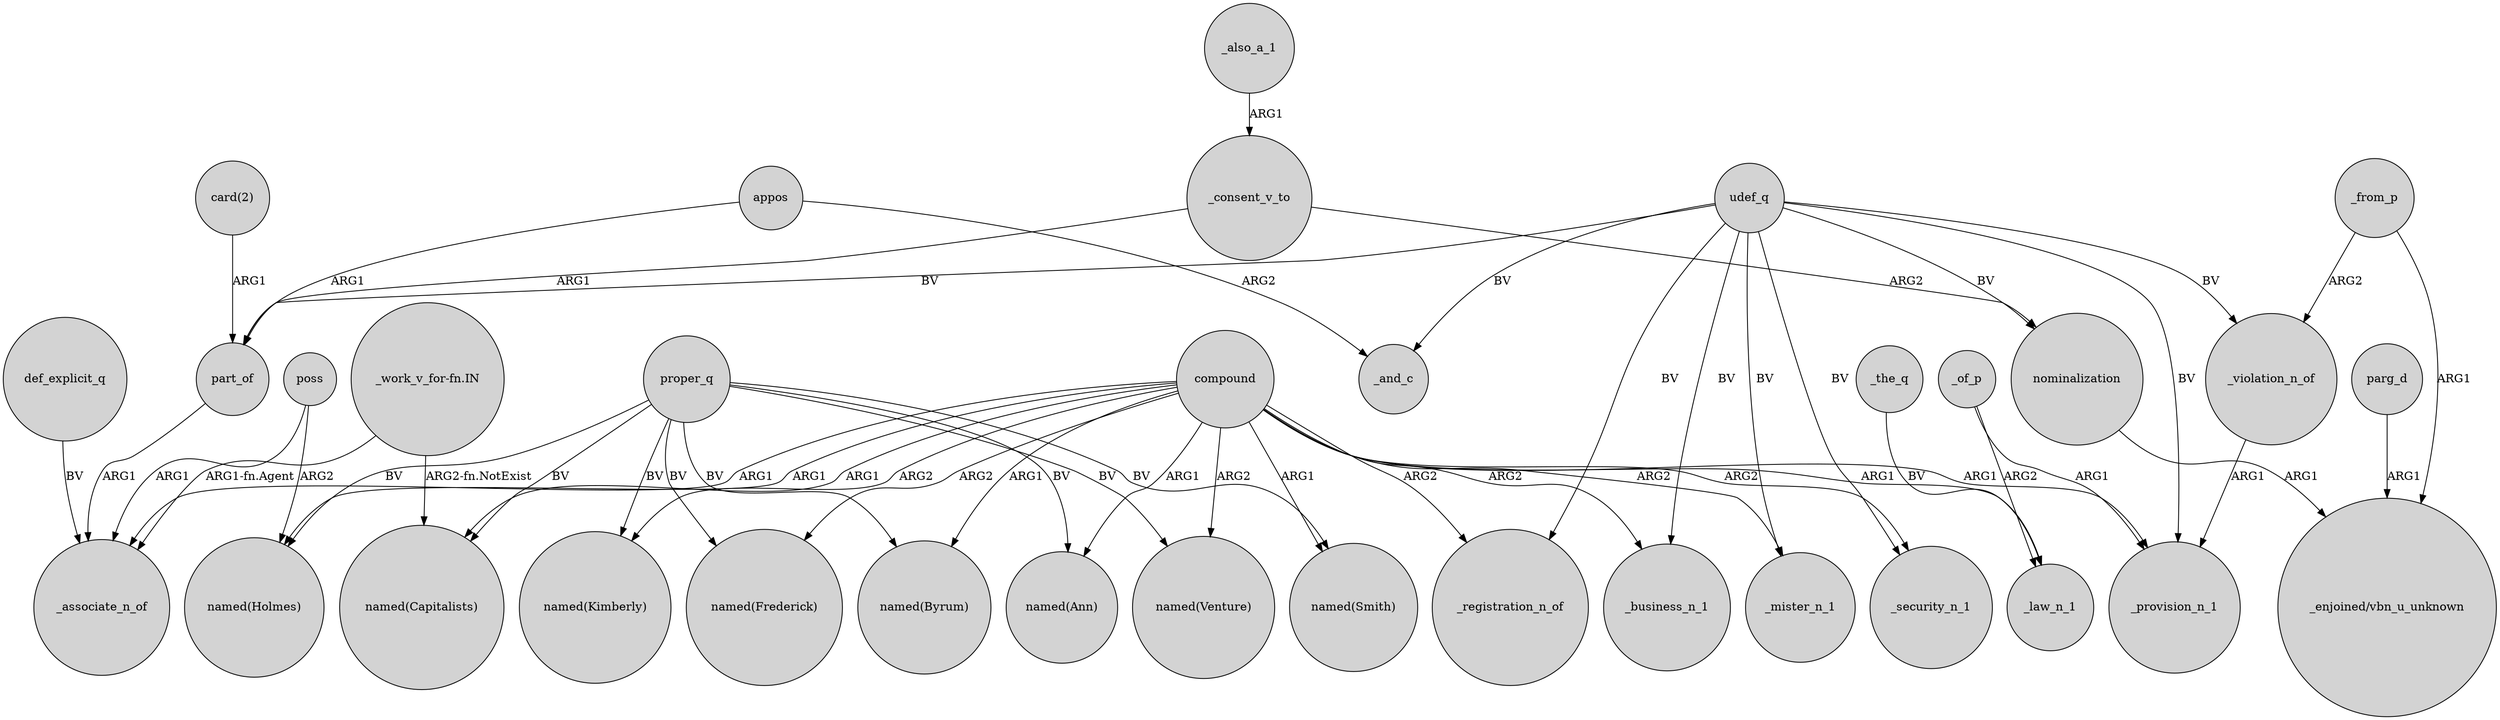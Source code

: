 digraph {
	node [shape=circle style=filled]
	proper_q -> "named(Holmes)" [label=BV]
	compound -> "named(Ann)" [label=ARG1]
	_from_p -> _violation_n_of [label=ARG2]
	udef_q -> part_of [label=BV]
	proper_q -> "named(Venture)" [label=BV]
	proper_q -> "named(Kimberly)" [label=BV]
	"_work_v_for-fn.IN" -> "named(Capitalists)" [label="ARG2-fn.NotExist"]
	compound -> _mister_n_1 [label=ARG2]
	compound -> "named(Frederick)" [label=ARG2]
	_consent_v_to -> part_of [label=ARG1]
	compound -> _security_n_1 [label=ARG2]
	udef_q -> _mister_n_1 [label=BV]
	nominalization -> "_enjoined/vbn_u_unknown" [label=ARG1]
	_violation_n_of -> _provision_n_1 [label=ARG1]
	"card(2)" -> part_of [label=ARG1]
	_also_a_1 -> _consent_v_to [label=ARG1]
	proper_q -> "named(Capitalists)" [label=BV]
	appos -> part_of [label=ARG1]
	compound -> "named(Kimberly)" [label=ARG2]
	_of_p -> _law_n_1 [label=ARG2]
	compound -> _associate_n_of [label=ARG1]
	udef_q -> _provision_n_1 [label=BV]
	poss -> "named(Holmes)" [label=ARG2]
	part_of -> _associate_n_of [label=ARG1]
	proper_q -> "named(Ann)" [label=BV]
	udef_q -> _registration_n_of [label=BV]
	def_explicit_q -> _associate_n_of [label=BV]
	compound -> _provision_n_1 [label=ARG1]
	compound -> "named(Venture)" [label=ARG2]
	proper_q -> "named(Byrum)" [label=BV]
	"_work_v_for-fn.IN" -> _associate_n_of [label="ARG1-fn.Agent"]
	parg_d -> "_enjoined/vbn_u_unknown" [label=ARG1]
	appos -> _and_c [label=ARG2]
	compound -> "named(Smith)" [label=ARG1]
	_of_p -> _provision_n_1 [label=ARG1]
	_the_q -> _law_n_1 [label=BV]
	compound -> _registration_n_of [label=ARG2]
	compound -> _business_n_1 [label=ARG2]
	proper_q -> "named(Frederick)" [label=BV]
	udef_q -> nominalization [label=BV]
	_from_p -> "_enjoined/vbn_u_unknown" [label=ARG1]
	poss -> _associate_n_of [label=ARG1]
	udef_q -> _violation_n_of [label=BV]
	udef_q -> _business_n_1 [label=BV]
	_consent_v_to -> nominalization [label=ARG2]
	compound -> "named(Byrum)" [label=ARG1]
	compound -> _law_n_1 [label=ARG1]
	compound -> "named(Holmes)" [label=ARG1]
	compound -> "named(Capitalists)" [label=ARG1]
	proper_q -> "named(Smith)" [label=BV]
	udef_q -> _and_c [label=BV]
	udef_q -> _security_n_1 [label=BV]
}
